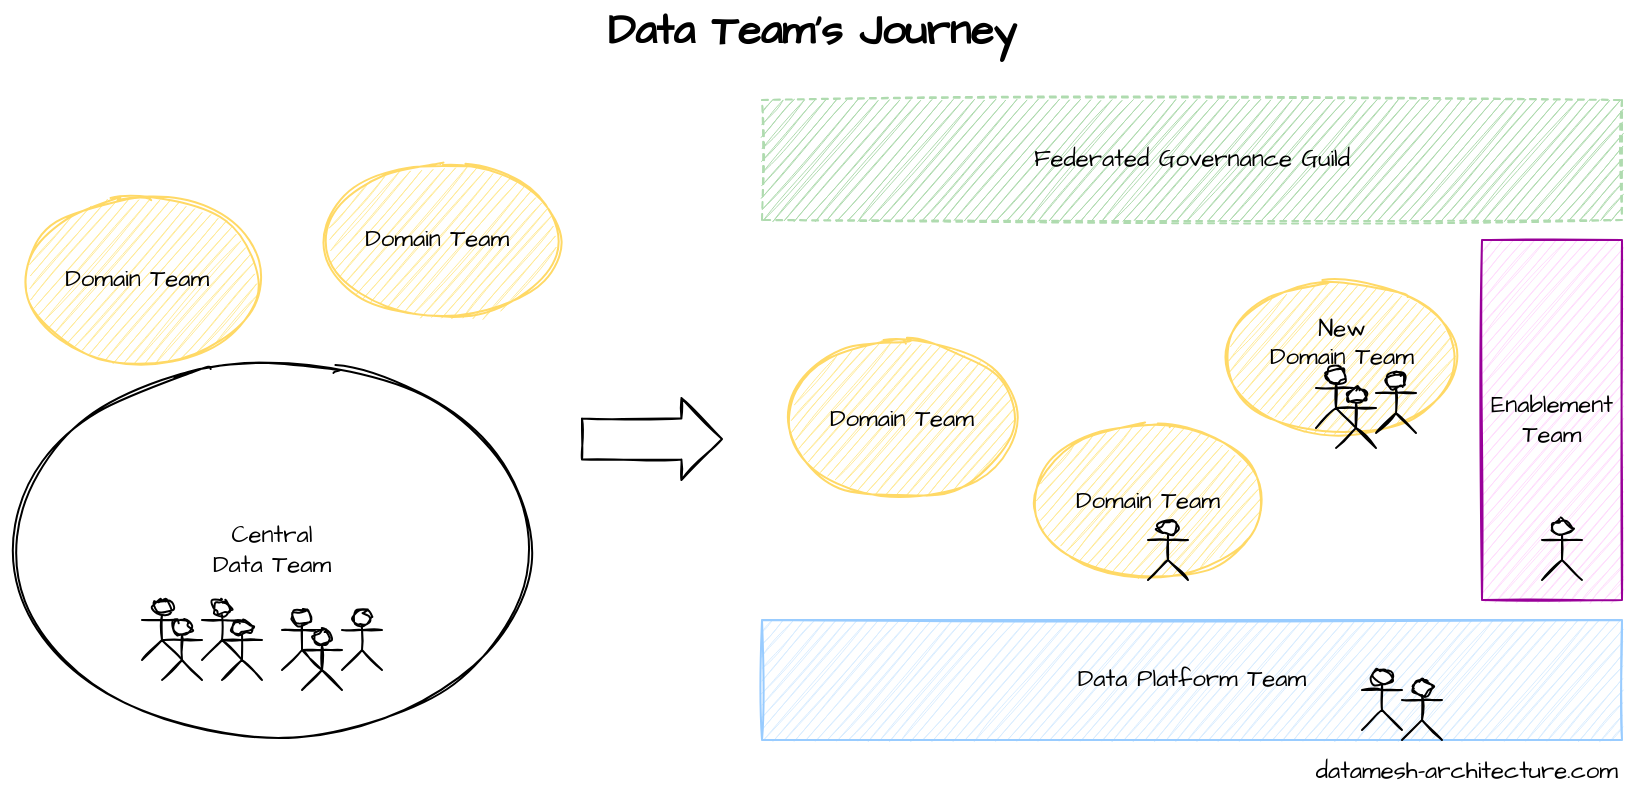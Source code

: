 <mxfile version="16.5.1" type="device"><diagram id="27UEhvcbevQ5RNf_Fo5W" name="Status Quo"><mxGraphModel dx="1106" dy="852" grid="1" gridSize="10" guides="1" tooltips="1" connect="1" arrows="1" fold="1" page="1" pageScale="1" pageWidth="827" pageHeight="1169" math="0" shadow="0"><root><mxCell id="0"/><mxCell id="1" parent="0"/><mxCell id="24" value="Central &lt;br&gt;Data Team" style="ellipse;whiteSpace=wrap;html=1;sketch=1;fontFamily=Architects Daughter;fontSource=https%3A%2F%2Ffonts.googleapis.com%2Fcss%3Ffamily%3DArchitects%2BDaughter;" parent="1" vertex="1"><mxGeometry x="10" y="184.5" width="270" height="180" as="geometry"/></mxCell><mxCell id="25" value="New&lt;br&gt;Domain Team&lt;br&gt;&amp;nbsp;" style="ellipse;whiteSpace=wrap;html=1;sketch=1;fontFamily=Architects Daughter;fontSource=https%3A%2F%2Ffonts.googleapis.com%2Fcss%3Ffamily%3DArchitects%2BDaughter;strokeColor=#FFD966;fillColor=#FFEB99;" parent="1" vertex="1"><mxGeometry x="620" y="139" width="120" height="80" as="geometry"/></mxCell><mxCell id="26" value="Domain Team" style="ellipse;whiteSpace=wrap;html=1;sketch=1;fontFamily=Architects Daughter;fontSource=https%3A%2F%2Ffonts.googleapis.com%2Fcss%3Ffamily%3DArchitects%2BDaughter;strokeColor=#FFD966;fillColor=#FFEB99;" parent="1" vertex="1"><mxGeometry x="523" y="211" width="120" height="80" as="geometry"/></mxCell><mxCell id="27" value="Domain Team" style="ellipse;whiteSpace=wrap;html=1;sketch=1;fontFamily=Architects Daughter;fontSource=https%3A%2F%2Ffonts.googleapis.com%2Fcss%3Ffamily%3DArchitects%2BDaughter;strokeColor=#FFD966;fillColor=#FFEB99;" parent="1" vertex="1"><mxGeometry x="400" y="169" width="120" height="81" as="geometry"/></mxCell><mxCell id="41" value="" style="shape=singleArrow;whiteSpace=wrap;html=1;arrowWidth=0.5;arrowSize=0.29;sketch=1;fontFamily=Architects Daughter;fontSource=https%3A%2F%2Ffonts.googleapis.com%2Fcss%3Ffamily%3DArchitects%2BDaughter;" parent="1" vertex="1"><mxGeometry x="300" y="199" width="70" height="41" as="geometry"/></mxCell><mxCell id="Ll0c5I_I1NhcwvBtaTF8-41" value="Data Platform Team" style="rounded=0;whiteSpace=wrap;html=1;sketch=1;fontFamily=Architects Daughter;fontSource=https%3A%2F%2Ffonts.googleapis.com%2Fcss%3Ffamily%3DArchitects%2BDaughter;strokeColor=#99CCFF;fillColor=#D9EDFF;" parent="1" vertex="1"><mxGeometry x="390" y="310" width="430" height="60" as="geometry"/></mxCell><mxCell id="Ll0c5I_I1NhcwvBtaTF8-42" value="Enablement Team" style="rounded=0;whiteSpace=wrap;html=1;sketch=1;fontFamily=Architects Daughter;fontSource=https%3A%2F%2Ffonts.googleapis.com%2Fcss%3Ffamily%3DArchitects%2BDaughter;strokeColor=#990099;fillColor=#FFDBFD;" parent="1" vertex="1"><mxGeometry x="750" y="120" width="70" height="180" as="geometry"/></mxCell><mxCell id="Ll0c5I_I1NhcwvBtaTF8-43" value="Federated Governance Guild" style="rounded=0;whiteSpace=wrap;html=1;dashed=1;sketch=1;fontFamily=Architects Daughter;fontSource=https%3A%2F%2Ffonts.googleapis.com%2Fcss%3Ffamily%3DArchitects%2BDaughter;fillColor=#AFDBAF;strokeColor=#AFDBAF;" parent="1" vertex="1"><mxGeometry x="390" y="50" width="430" height="60" as="geometry"/></mxCell><mxCell id="Ll0c5I_I1NhcwvBtaTF8-50" value="" style="group;sketch=1;fontFamily=Architects Daughter;fontSource=https%3A%2F%2Ffonts.googleapis.com%2Fcss%3Ffamily%3DArchitects%2BDaughter;" parent="1" vertex="1" connectable="0"><mxGeometry x="690" y="335" width="40" height="35" as="geometry"/></mxCell><mxCell id="Ll0c5I_I1NhcwvBtaTF8-51" value="" style="shape=umlActor;verticalLabelPosition=bottom;verticalAlign=top;html=1;outlineConnect=0;sketch=1;fontFamily=Architects Daughter;fontSource=https%3A%2F%2Ffonts.googleapis.com%2Fcss%3Ffamily%3DArchitects%2BDaughter;" parent="Ll0c5I_I1NhcwvBtaTF8-50" vertex="1"><mxGeometry x="20" y="5" width="20" height="30" as="geometry"/></mxCell><mxCell id="Ll0c5I_I1NhcwvBtaTF8-52" value="" style="shape=umlActor;verticalLabelPosition=bottom;verticalAlign=top;html=1;outlineConnect=0;sketch=1;fontFamily=Architects Daughter;fontSource=https%3A%2F%2Ffonts.googleapis.com%2Fcss%3Ffamily%3DArchitects%2BDaughter;" parent="Ll0c5I_I1NhcwvBtaTF8-50" vertex="1"><mxGeometry width="20" height="30" as="geometry"/></mxCell><mxCell id="Ll0c5I_I1NhcwvBtaTF8-53" value="" style="group;sketch=1;fontFamily=Architects Daughter;fontSource=https%3A%2F%2Ffonts.googleapis.com%2Fcss%3Ffamily%3DArchitects%2BDaughter;" parent="1" vertex="1" connectable="0"><mxGeometry x="667" y="184" width="50" height="35" as="geometry"/></mxCell><mxCell id="Ll0c5I_I1NhcwvBtaTF8-55" value="" style="shape=umlActor;verticalLabelPosition=bottom;verticalAlign=top;html=1;outlineConnect=0;sketch=1;fontFamily=Architects Daughter;fontSource=https%3A%2F%2Ffonts.googleapis.com%2Fcss%3Ffamily%3DArchitects%2BDaughter;" parent="Ll0c5I_I1NhcwvBtaTF8-53" vertex="1"><mxGeometry width="20" height="30" as="geometry"/></mxCell><mxCell id="Ll0c5I_I1NhcwvBtaTF8-90" value="" style="shape=umlActor;verticalLabelPosition=bottom;verticalAlign=top;html=1;outlineConnect=0;sketch=1;fontFamily=Architects Daughter;fontSource=https%3A%2F%2Ffonts.googleapis.com%2Fcss%3Ffamily%3DArchitects%2BDaughter;" parent="Ll0c5I_I1NhcwvBtaTF8-53" vertex="1"><mxGeometry x="10" y="10" width="20" height="30" as="geometry"/></mxCell><mxCell id="59" value="" style="shape=umlActor;verticalLabelPosition=bottom;verticalAlign=top;html=1;outlineConnect=0;sketch=1;fontFamily=Architects Daughter;fontSource=https%3A%2F%2Ffonts.googleapis.com%2Fcss%3Ffamily%3DArchitects%2BDaughter;" parent="Ll0c5I_I1NhcwvBtaTF8-53" vertex="1"><mxGeometry x="30" y="2.5" width="20" height="30" as="geometry"/></mxCell><mxCell id="Ll0c5I_I1NhcwvBtaTF8-64" value="" style="group;sketch=1;fontFamily=Architects Daughter;fontSource=https%3A%2F%2Ffonts.googleapis.com%2Fcss%3Ffamily%3DArchitects%2BDaughter;" parent="1" vertex="1" connectable="0"><mxGeometry x="580" y="259" width="40" height="35" as="geometry"/></mxCell><mxCell id="Ll0c5I_I1NhcwvBtaTF8-66" value="" style="shape=umlActor;verticalLabelPosition=bottom;verticalAlign=top;html=1;outlineConnect=0;sketch=1;fontFamily=Architects Daughter;fontSource=https%3A%2F%2Ffonts.googleapis.com%2Fcss%3Ffamily%3DArchitects%2BDaughter;" parent="Ll0c5I_I1NhcwvBtaTF8-64" vertex="1"><mxGeometry x="3" y="1" width="20" height="30" as="geometry"/></mxCell><mxCell id="Ll0c5I_I1NhcwvBtaTF8-76" value="Domain Team&amp;nbsp;" style="ellipse;whiteSpace=wrap;html=1;sketch=1;fontFamily=Architects Daughter;fontSource=https%3A%2F%2Ffonts.googleapis.com%2Fcss%3Ffamily%3DArchitects%2BDaughter;strokeColor=#FFD966;fillColor=#FFEB99;" parent="1" vertex="1"><mxGeometry x="20" y="100" width="120" height="80" as="geometry"/></mxCell><mxCell id="Ll0c5I_I1NhcwvBtaTF8-78" value="Domain Team&amp;nbsp;" style="ellipse;whiteSpace=wrap;html=1;sketch=1;fontFamily=Architects Daughter;fontSource=https%3A%2F%2Ffonts.googleapis.com%2Fcss%3Ffamily%3DArchitects%2BDaughter;strokeColor=#FFD966;fillColor=#FFEB99;" parent="1" vertex="1"><mxGeometry x="170" y="80" width="120" height="80" as="geometry"/></mxCell><mxCell id="46" value="" style="shape=umlActor;verticalLabelPosition=bottom;verticalAlign=top;html=1;outlineConnect=0;sketch=1;fontFamily=Architects Daughter;fontSource=https%3A%2F%2Ffonts.googleapis.com%2Fcss%3Ffamily%3DArchitects%2BDaughter;" parent="1" vertex="1"><mxGeometry x="150" y="305" width="20" height="30" as="geometry"/></mxCell><mxCell id="48" value="" style="group;sketch=1;fontFamily=Architects Daughter;fontSource=https%3A%2F%2Ffonts.googleapis.com%2Fcss%3Ffamily%3DArchitects%2BDaughter;" parent="1" vertex="1" connectable="0"><mxGeometry x="80" y="300" width="40" height="35" as="geometry"/></mxCell><mxCell id="50" value="" style="shape=umlActor;verticalLabelPosition=bottom;verticalAlign=top;html=1;outlineConnect=0;sketch=1;fontFamily=Architects Daughter;fontSource=https%3A%2F%2Ffonts.googleapis.com%2Fcss%3Ffamily%3DArchitects%2BDaughter;" parent="48" vertex="1"><mxGeometry width="20" height="30" as="geometry"/></mxCell><mxCell id="49" value="" style="shape=umlActor;verticalLabelPosition=bottom;verticalAlign=top;html=1;outlineConnect=0;sketch=1;fontFamily=Architects Daughter;fontSource=https%3A%2F%2Ffonts.googleapis.com%2Fcss%3Ffamily%3DArchitects%2BDaughter;" parent="1" vertex="1"><mxGeometry x="110" y="300" width="20" height="30" as="geometry"/></mxCell><mxCell id="52" value="" style="shape=umlActor;verticalLabelPosition=bottom;verticalAlign=top;html=1;outlineConnect=0;sketch=1;fontFamily=Architects Daughter;fontSource=https%3A%2F%2Ffonts.googleapis.com%2Fcss%3Ffamily%3DArchitects%2BDaughter;" parent="1" vertex="1"><mxGeometry x="160" y="315" width="20" height="30" as="geometry"/></mxCell><mxCell id="54" value="" style="group;sketch=1;fontFamily=Architects Daughter;fontSource=https%3A%2F%2Ffonts.googleapis.com%2Fcss%3Ffamily%3DArchitects%2BDaughter;" parent="1" vertex="1" connectable="0"><mxGeometry x="90" y="310" width="40" height="35" as="geometry"/></mxCell><mxCell id="55" value="" style="shape=umlActor;verticalLabelPosition=bottom;verticalAlign=top;html=1;outlineConnect=0;sketch=1;fontFamily=Architects Daughter;fontSource=https%3A%2F%2Ffonts.googleapis.com%2Fcss%3Ffamily%3DArchitects%2BDaughter;" parent="54" vertex="1"><mxGeometry width="20" height="30" as="geometry"/></mxCell><mxCell id="56" value="" style="shape=umlActor;verticalLabelPosition=bottom;verticalAlign=top;html=1;outlineConnect=0;sketch=1;fontFamily=Architects Daughter;fontSource=https%3A%2F%2Ffonts.googleapis.com%2Fcss%3Ffamily%3DArchitects%2BDaughter;" parent="1" vertex="1"><mxGeometry x="120" y="310" width="20" height="30" as="geometry"/></mxCell><mxCell id="57" value="" style="shape=umlActor;verticalLabelPosition=bottom;verticalAlign=top;html=1;outlineConnect=0;sketch=1;fontFamily=Architects Daughter;fontSource=https%3A%2F%2Ffonts.googleapis.com%2Fcss%3Ffamily%3DArchitects%2BDaughter;" parent="1" vertex="1"><mxGeometry x="180" y="305" width="20" height="30" as="geometry"/></mxCell><mxCell id="60" value="datamesh-architecture.com" style="text;html=1;strokeColor=none;fillColor=none;align=right;verticalAlign=middle;whiteSpace=wrap;rounded=0;sketch=1;fillStyle=hachure;fontFamily=Architects Daughter;fontSource=https%3A%2F%2Ffonts.googleapis.com%2Fcss%3Ffamily%3DArchitects%2BDaughter;fontSize=12;fontColor=#000000;" parent="1" vertex="1"><mxGeometry x="550" y="371" width="270" height="30" as="geometry"/></mxCell><mxCell id="61" value="Data Team's Journey" style="text;html=1;strokeColor=none;fillColor=none;align=center;verticalAlign=middle;whiteSpace=wrap;rounded=0;sketch=1;fontFamily=Architects Daughter;fontSource=https%3A%2F%2Ffonts.googleapis.com%2Fcss%3Ffamily%3DArchitects%2BDaughter;fontSize=21;fontStyle=1" parent="1" vertex="1"><mxGeometry x="10" width="810" height="30" as="geometry"/></mxCell><mxCell id="Ll0c5I_I1NhcwvBtaTF8-63" value="" style="shape=umlActor;verticalLabelPosition=bottom;verticalAlign=top;html=1;outlineConnect=0;sketch=1;fontFamily=Architects Daughter;fontSource=https%3A%2F%2Ffonts.googleapis.com%2Fcss%3Ffamily%3DArchitects%2BDaughter;" parent="1" vertex="1"><mxGeometry x="780" y="260" width="20" height="30" as="geometry"/></mxCell></root></mxGraphModel></diagram></mxfile>